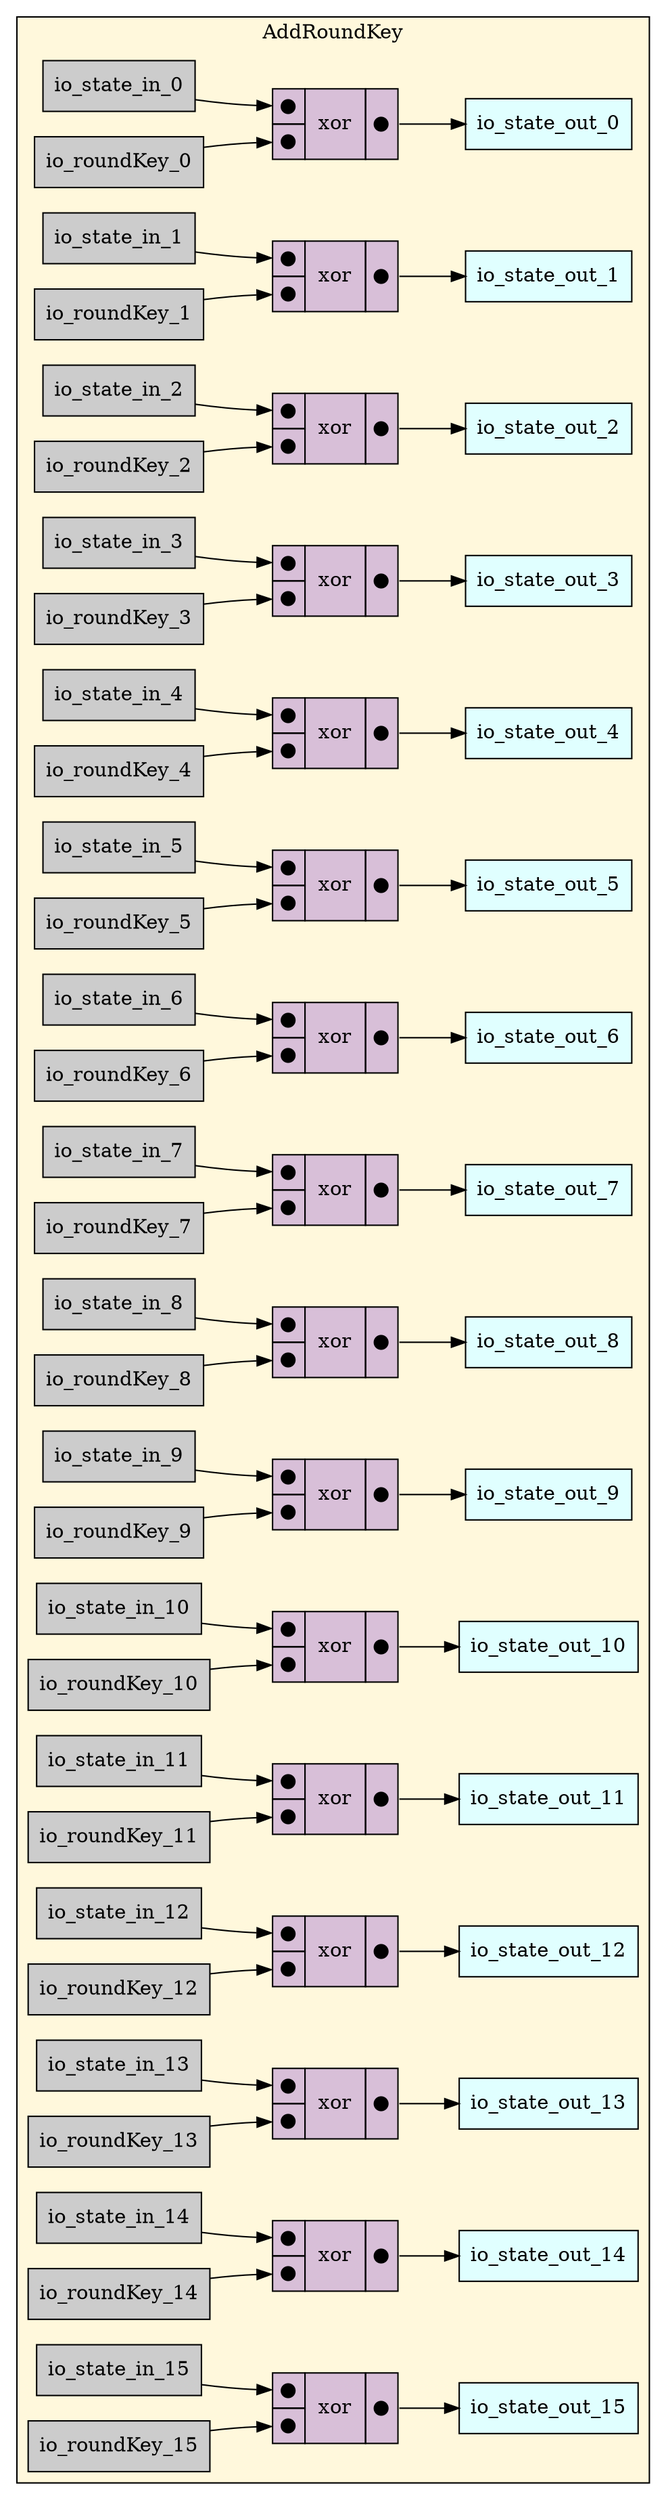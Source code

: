 digraph AddRoundKey {
stylesheet = "styles.css"
rankdir="LR" 

subgraph cluster_AddRoundKey {
  label="AddRoundKey"
  URL=""
  bgcolor="#FFF8DC"
  cluster_AddRoundKey_io_roundKey_0 [shape = "rectangle" style="filled" fillcolor="#CCCCCC" label="io_roundKey_0" rank="0"]
     
cluster_AddRoundKey_io_roundKey_1 [shape = "rectangle" style="filled" fillcolor="#CCCCCC" label="io_roundKey_1" rank="0"]
     
cluster_AddRoundKey_io_roundKey_2 [shape = "rectangle" style="filled" fillcolor="#CCCCCC" label="io_roundKey_2" rank="0"]
     
cluster_AddRoundKey_io_roundKey_3 [shape = "rectangle" style="filled" fillcolor="#CCCCCC" label="io_roundKey_3" rank="0"]
     
cluster_AddRoundKey_io_roundKey_4 [shape = "rectangle" style="filled" fillcolor="#CCCCCC" label="io_roundKey_4" rank="0"]
     
cluster_AddRoundKey_io_roundKey_5 [shape = "rectangle" style="filled" fillcolor="#CCCCCC" label="io_roundKey_5" rank="0"]
     
cluster_AddRoundKey_io_roundKey_6 [shape = "rectangle" style="filled" fillcolor="#CCCCCC" label="io_roundKey_6" rank="0"]
     
cluster_AddRoundKey_io_roundKey_7 [shape = "rectangle" style="filled" fillcolor="#CCCCCC" label="io_roundKey_7" rank="0"]
     
cluster_AddRoundKey_io_roundKey_8 [shape = "rectangle" style="filled" fillcolor="#CCCCCC" label="io_roundKey_8" rank="0"]
     
cluster_AddRoundKey_io_roundKey_9 [shape = "rectangle" style="filled" fillcolor="#CCCCCC" label="io_roundKey_9" rank="0"]
     
cluster_AddRoundKey_io_roundKey_10 [shape = "rectangle" style="filled" fillcolor="#CCCCCC" label="io_roundKey_10" rank="0"]
     
cluster_AddRoundKey_io_roundKey_11 [shape = "rectangle" style="filled" fillcolor="#CCCCCC" label="io_roundKey_11" rank="0"]
     
cluster_AddRoundKey_io_roundKey_12 [shape = "rectangle" style="filled" fillcolor="#CCCCCC" label="io_roundKey_12" rank="0"]
     
cluster_AddRoundKey_io_roundKey_13 [shape = "rectangle" style="filled" fillcolor="#CCCCCC" label="io_roundKey_13" rank="0"]
     
cluster_AddRoundKey_io_roundKey_14 [shape = "rectangle" style="filled" fillcolor="#CCCCCC" label="io_roundKey_14" rank="0"]
     
cluster_AddRoundKey_io_roundKey_15 [shape = "rectangle" style="filled" fillcolor="#CCCCCC" label="io_roundKey_15" rank="0"]
     
cluster_AddRoundKey_io_state_in_0 [shape = "rectangle" style="filled" fillcolor="#CCCCCC" label="io_state_in_0" rank="0"]
     
cluster_AddRoundKey_io_state_in_1 [shape = "rectangle" style="filled" fillcolor="#CCCCCC" label="io_state_in_1" rank="0"]
     
cluster_AddRoundKey_io_state_in_2 [shape = "rectangle" style="filled" fillcolor="#CCCCCC" label="io_state_in_2" rank="0"]
     
cluster_AddRoundKey_io_state_in_3 [shape = "rectangle" style="filled" fillcolor="#CCCCCC" label="io_state_in_3" rank="0"]
     
cluster_AddRoundKey_io_state_in_4 [shape = "rectangle" style="filled" fillcolor="#CCCCCC" label="io_state_in_4" rank="0"]
     
cluster_AddRoundKey_io_state_in_5 [shape = "rectangle" style="filled" fillcolor="#CCCCCC" label="io_state_in_5" rank="0"]
     
cluster_AddRoundKey_io_state_in_6 [shape = "rectangle" style="filled" fillcolor="#CCCCCC" label="io_state_in_6" rank="0"]
     
cluster_AddRoundKey_io_state_in_7 [shape = "rectangle" style="filled" fillcolor="#CCCCCC" label="io_state_in_7" rank="0"]
     
cluster_AddRoundKey_io_state_in_8 [shape = "rectangle" style="filled" fillcolor="#CCCCCC" label="io_state_in_8" rank="0"]
     
cluster_AddRoundKey_io_state_in_9 [shape = "rectangle" style="filled" fillcolor="#CCCCCC" label="io_state_in_9" rank="0"]
     
cluster_AddRoundKey_io_state_in_10 [shape = "rectangle" style="filled" fillcolor="#CCCCCC" label="io_state_in_10" rank="0"]
     
cluster_AddRoundKey_io_state_in_11 [shape = "rectangle" style="filled" fillcolor="#CCCCCC" label="io_state_in_11" rank="0"]
     
cluster_AddRoundKey_io_state_in_12 [shape = "rectangle" style="filled" fillcolor="#CCCCCC" label="io_state_in_12" rank="0"]
     
cluster_AddRoundKey_io_state_in_13 [shape = "rectangle" style="filled" fillcolor="#CCCCCC" label="io_state_in_13" rank="0"]
     
cluster_AddRoundKey_io_state_in_14 [shape = "rectangle" style="filled" fillcolor="#CCCCCC" label="io_state_in_14" rank="0"]
     
cluster_AddRoundKey_io_state_in_15 [shape = "rectangle" style="filled" fillcolor="#CCCCCC" label="io_state_in_15" rank="0"]
     
cluster_AddRoundKey_io_state_out_0 [shape = "rectangle" style="filled" fillcolor="#E0FFFF" label="io_state_out_0" rank="1000"]
     
cluster_AddRoundKey_io_state_out_1 [shape = "rectangle" style="filled" fillcolor="#E0FFFF" label="io_state_out_1" rank="1000"]
     
cluster_AddRoundKey_io_state_out_2 [shape = "rectangle" style="filled" fillcolor="#E0FFFF" label="io_state_out_2" rank="1000"]
     
cluster_AddRoundKey_io_state_out_3 [shape = "rectangle" style="filled" fillcolor="#E0FFFF" label="io_state_out_3" rank="1000"]
     
cluster_AddRoundKey_io_state_out_4 [shape = "rectangle" style="filled" fillcolor="#E0FFFF" label="io_state_out_4" rank="1000"]
     
cluster_AddRoundKey_io_state_out_5 [shape = "rectangle" style="filled" fillcolor="#E0FFFF" label="io_state_out_5" rank="1000"]
     
cluster_AddRoundKey_io_state_out_6 [shape = "rectangle" style="filled" fillcolor="#E0FFFF" label="io_state_out_6" rank="1000"]
     
cluster_AddRoundKey_io_state_out_7 [shape = "rectangle" style="filled" fillcolor="#E0FFFF" label="io_state_out_7" rank="1000"]
     
cluster_AddRoundKey_io_state_out_8 [shape = "rectangle" style="filled" fillcolor="#E0FFFF" label="io_state_out_8" rank="1000"]
     
cluster_AddRoundKey_io_state_out_9 [shape = "rectangle" style="filled" fillcolor="#E0FFFF" label="io_state_out_9" rank="1000"]
     
cluster_AddRoundKey_io_state_out_10 [shape = "rectangle" style="filled" fillcolor="#E0FFFF" label="io_state_out_10" rank="1000"]
     
cluster_AddRoundKey_io_state_out_11 [shape = "rectangle" style="filled" fillcolor="#E0FFFF" label="io_state_out_11" rank="1000"]
     
cluster_AddRoundKey_io_state_out_12 [shape = "rectangle" style="filled" fillcolor="#E0FFFF" label="io_state_out_12" rank="1000"]
     
cluster_AddRoundKey_io_state_out_13 [shape = "rectangle" style="filled" fillcolor="#E0FFFF" label="io_state_out_13" rank="1000"]
     
cluster_AddRoundKey_io_state_out_14 [shape = "rectangle" style="filled" fillcolor="#E0FFFF" label="io_state_out_14" rank="1000"]
     
cluster_AddRoundKey_io_state_out_15 [shape = "rectangle" style="filled" fillcolor="#E0FFFF" label="io_state_out_15" rank="1000"]
     

op_xor_964 [shape = "plaintext" label=<
<TABLE BORDER="0" CELLBORDER="1" CELLSPACING="0" CELLPADDING="4" BGCOLOR="#D8BFD8">
  <TR>
    <TD PORT="in1">&#x25cf;</TD>
    <TD ROWSPAN="2" > xor </TD>
    <TD ROWSPAN="2" PORT="out">&#x25cf;</TD>
  </TR>
  <TR>
    <TD PORT="in2">&#x25cf;</TD>
  </TR>
</TABLE>>];
       

op_xor_965 [shape = "plaintext" label=<
<TABLE BORDER="0" CELLBORDER="1" CELLSPACING="0" CELLPADDING="4" BGCOLOR="#D8BFD8">
  <TR>
    <TD PORT="in1">&#x25cf;</TD>
    <TD ROWSPAN="2" > xor </TD>
    <TD ROWSPAN="2" PORT="out">&#x25cf;</TD>
  </TR>
  <TR>
    <TD PORT="in2">&#x25cf;</TD>
  </TR>
</TABLE>>];
       

op_xor_966 [shape = "plaintext" label=<
<TABLE BORDER="0" CELLBORDER="1" CELLSPACING="0" CELLPADDING="4" BGCOLOR="#D8BFD8">
  <TR>
    <TD PORT="in1">&#x25cf;</TD>
    <TD ROWSPAN="2" > xor </TD>
    <TD ROWSPAN="2" PORT="out">&#x25cf;</TD>
  </TR>
  <TR>
    <TD PORT="in2">&#x25cf;</TD>
  </TR>
</TABLE>>];
       

op_xor_967 [shape = "plaintext" label=<
<TABLE BORDER="0" CELLBORDER="1" CELLSPACING="0" CELLPADDING="4" BGCOLOR="#D8BFD8">
  <TR>
    <TD PORT="in1">&#x25cf;</TD>
    <TD ROWSPAN="2" > xor </TD>
    <TD ROWSPAN="2" PORT="out">&#x25cf;</TD>
  </TR>
  <TR>
    <TD PORT="in2">&#x25cf;</TD>
  </TR>
</TABLE>>];
       

op_xor_968 [shape = "plaintext" label=<
<TABLE BORDER="0" CELLBORDER="1" CELLSPACING="0" CELLPADDING="4" BGCOLOR="#D8BFD8">
  <TR>
    <TD PORT="in1">&#x25cf;</TD>
    <TD ROWSPAN="2" > xor </TD>
    <TD ROWSPAN="2" PORT="out">&#x25cf;</TD>
  </TR>
  <TR>
    <TD PORT="in2">&#x25cf;</TD>
  </TR>
</TABLE>>];
       

op_xor_969 [shape = "plaintext" label=<
<TABLE BORDER="0" CELLBORDER="1" CELLSPACING="0" CELLPADDING="4" BGCOLOR="#D8BFD8">
  <TR>
    <TD PORT="in1">&#x25cf;</TD>
    <TD ROWSPAN="2" > xor </TD>
    <TD ROWSPAN="2" PORT="out">&#x25cf;</TD>
  </TR>
  <TR>
    <TD PORT="in2">&#x25cf;</TD>
  </TR>
</TABLE>>];
       

op_xor_970 [shape = "plaintext" label=<
<TABLE BORDER="0" CELLBORDER="1" CELLSPACING="0" CELLPADDING="4" BGCOLOR="#D8BFD8">
  <TR>
    <TD PORT="in1">&#x25cf;</TD>
    <TD ROWSPAN="2" > xor </TD>
    <TD ROWSPAN="2" PORT="out">&#x25cf;</TD>
  </TR>
  <TR>
    <TD PORT="in2">&#x25cf;</TD>
  </TR>
</TABLE>>];
       

op_xor_971 [shape = "plaintext" label=<
<TABLE BORDER="0" CELLBORDER="1" CELLSPACING="0" CELLPADDING="4" BGCOLOR="#D8BFD8">
  <TR>
    <TD PORT="in1">&#x25cf;</TD>
    <TD ROWSPAN="2" > xor </TD>
    <TD ROWSPAN="2" PORT="out">&#x25cf;</TD>
  </TR>
  <TR>
    <TD PORT="in2">&#x25cf;</TD>
  </TR>
</TABLE>>];
       

op_xor_972 [shape = "plaintext" label=<
<TABLE BORDER="0" CELLBORDER="1" CELLSPACING="0" CELLPADDING="4" BGCOLOR="#D8BFD8">
  <TR>
    <TD PORT="in1">&#x25cf;</TD>
    <TD ROWSPAN="2" > xor </TD>
    <TD ROWSPAN="2" PORT="out">&#x25cf;</TD>
  </TR>
  <TR>
    <TD PORT="in2">&#x25cf;</TD>
  </TR>
</TABLE>>];
       

op_xor_973 [shape = "plaintext" label=<
<TABLE BORDER="0" CELLBORDER="1" CELLSPACING="0" CELLPADDING="4" BGCOLOR="#D8BFD8">
  <TR>
    <TD PORT="in1">&#x25cf;</TD>
    <TD ROWSPAN="2" > xor </TD>
    <TD ROWSPAN="2" PORT="out">&#x25cf;</TD>
  </TR>
  <TR>
    <TD PORT="in2">&#x25cf;</TD>
  </TR>
</TABLE>>];
       

op_xor_974 [shape = "plaintext" label=<
<TABLE BORDER="0" CELLBORDER="1" CELLSPACING="0" CELLPADDING="4" BGCOLOR="#D8BFD8">
  <TR>
    <TD PORT="in1">&#x25cf;</TD>
    <TD ROWSPAN="2" > xor </TD>
    <TD ROWSPAN="2" PORT="out">&#x25cf;</TD>
  </TR>
  <TR>
    <TD PORT="in2">&#x25cf;</TD>
  </TR>
</TABLE>>];
       

op_xor_975 [shape = "plaintext" label=<
<TABLE BORDER="0" CELLBORDER="1" CELLSPACING="0" CELLPADDING="4" BGCOLOR="#D8BFD8">
  <TR>
    <TD PORT="in1">&#x25cf;</TD>
    <TD ROWSPAN="2" > xor </TD>
    <TD ROWSPAN="2" PORT="out">&#x25cf;</TD>
  </TR>
  <TR>
    <TD PORT="in2">&#x25cf;</TD>
  </TR>
</TABLE>>];
       

op_xor_976 [shape = "plaintext" label=<
<TABLE BORDER="0" CELLBORDER="1" CELLSPACING="0" CELLPADDING="4" BGCOLOR="#D8BFD8">
  <TR>
    <TD PORT="in1">&#x25cf;</TD>
    <TD ROWSPAN="2" > xor </TD>
    <TD ROWSPAN="2" PORT="out">&#x25cf;</TD>
  </TR>
  <TR>
    <TD PORT="in2">&#x25cf;</TD>
  </TR>
</TABLE>>];
       

op_xor_977 [shape = "plaintext" label=<
<TABLE BORDER="0" CELLBORDER="1" CELLSPACING="0" CELLPADDING="4" BGCOLOR="#D8BFD8">
  <TR>
    <TD PORT="in1">&#x25cf;</TD>
    <TD ROWSPAN="2" > xor </TD>
    <TD ROWSPAN="2" PORT="out">&#x25cf;</TD>
  </TR>
  <TR>
    <TD PORT="in2">&#x25cf;</TD>
  </TR>
</TABLE>>];
       

op_xor_978 [shape = "plaintext" label=<
<TABLE BORDER="0" CELLBORDER="1" CELLSPACING="0" CELLPADDING="4" BGCOLOR="#D8BFD8">
  <TR>
    <TD PORT="in1">&#x25cf;</TD>
    <TD ROWSPAN="2" > xor </TD>
    <TD ROWSPAN="2" PORT="out">&#x25cf;</TD>
  </TR>
  <TR>
    <TD PORT="in2">&#x25cf;</TD>
  </TR>
</TABLE>>];
       

op_xor_979 [shape = "plaintext" label=<
<TABLE BORDER="0" CELLBORDER="1" CELLSPACING="0" CELLPADDING="4" BGCOLOR="#D8BFD8">
  <TR>
    <TD PORT="in1">&#x25cf;</TD>
    <TD ROWSPAN="2" > xor </TD>
    <TD ROWSPAN="2" PORT="out">&#x25cf;</TD>
  </TR>
  <TR>
    <TD PORT="in2">&#x25cf;</TD>
  </TR>
</TABLE>>];
       

  cluster_AddRoundKey_io_state_in_1 -> op_xor_965:in1
  op_xor_965:out -> cluster_AddRoundKey_io_state_out_1
  op_xor_978:out -> cluster_AddRoundKey_io_state_out_14
  cluster_AddRoundKey_io_roundKey_8 -> op_xor_972:in2
  cluster_AddRoundKey_io_roundKey_3 -> op_xor_967:in2
  op_xor_968:out -> cluster_AddRoundKey_io_state_out_4
  cluster_AddRoundKey_io_state_in_5 -> op_xor_969:in1
  cluster_AddRoundKey_io_roundKey_12 -> op_xor_976:in2
  cluster_AddRoundKey_io_state_in_7 -> op_xor_971:in1
  cluster_AddRoundKey_io_state_in_11 -> op_xor_975:in1
  cluster_AddRoundKey_io_roundKey_9 -> op_xor_973:in2
  op_xor_975:out -> cluster_AddRoundKey_io_state_out_11
  cluster_AddRoundKey_io_state_in_15 -> op_xor_979:in1
  cluster_AddRoundKey_io_roundKey_13 -> op_xor_977:in2
  op_xor_967:out -> cluster_AddRoundKey_io_state_out_3
  cluster_AddRoundKey_io_state_in_2 -> op_xor_966:in1
  cluster_AddRoundKey_io_roundKey_0 -> op_xor_964:in2
  cluster_AddRoundKey_io_state_in_12 -> op_xor_976:in1
  op_xor_970:out -> cluster_AddRoundKey_io_state_out_6
  op_xor_964:out -> cluster_AddRoundKey_io_state_out_0
  op_xor_973:out -> cluster_AddRoundKey_io_state_out_9
  cluster_AddRoundKey_io_roundKey_4 -> op_xor_968:in2
  op_xor_977:out -> cluster_AddRoundKey_io_state_out_13
  cluster_AddRoundKey_io_state_in_3 -> op_xor_967:in1
  cluster_AddRoundKey_io_roundKey_6 -> op_xor_970:in2
  cluster_AddRoundKey_io_state_in_8 -> op_xor_972:in1
  cluster_AddRoundKey_io_roundKey_10 -> op_xor_974:in2
  cluster_AddRoundKey_io_roundKey_14 -> op_xor_978:in2
  op_xor_974:out -> cluster_AddRoundKey_io_state_out_10
  cluster_AddRoundKey_io_state_in_9 -> op_xor_973:in1
  op_xor_972:out -> cluster_AddRoundKey_io_state_out_8
  op_xor_966:out -> cluster_AddRoundKey_io_state_out_2
  cluster_AddRoundKey_io_roundKey_1 -> op_xor_965:in2
  cluster_AddRoundKey_io_state_in_13 -> op_xor_977:in1
  cluster_AddRoundKey_io_state_in_0 -> op_xor_964:in1
  cluster_AddRoundKey_io_roundKey_5 -> op_xor_969:in2
  op_xor_969:out -> cluster_AddRoundKey_io_state_out_5
  cluster_AddRoundKey_io_state_in_4 -> op_xor_968:in1
  cluster_AddRoundKey_io_roundKey_7 -> op_xor_971:in2
  op_xor_976:out -> cluster_AddRoundKey_io_state_out_12
  cluster_AddRoundKey_io_state_in_6 -> op_xor_970:in1
  cluster_AddRoundKey_io_roundKey_11 -> op_xor_975:in2
  cluster_AddRoundKey_io_roundKey_15 -> op_xor_979:in2
  cluster_AddRoundKey_io_state_in_10 -> op_xor_974:in1
  op_xor_979:out -> cluster_AddRoundKey_io_state_out_15
  cluster_AddRoundKey_io_state_in_14 -> op_xor_978:in1
  cluster_AddRoundKey_io_roundKey_2 -> op_xor_966:in2
  op_xor_971:out -> cluster_AddRoundKey_io_state_out_7
  
  
}
     
}
